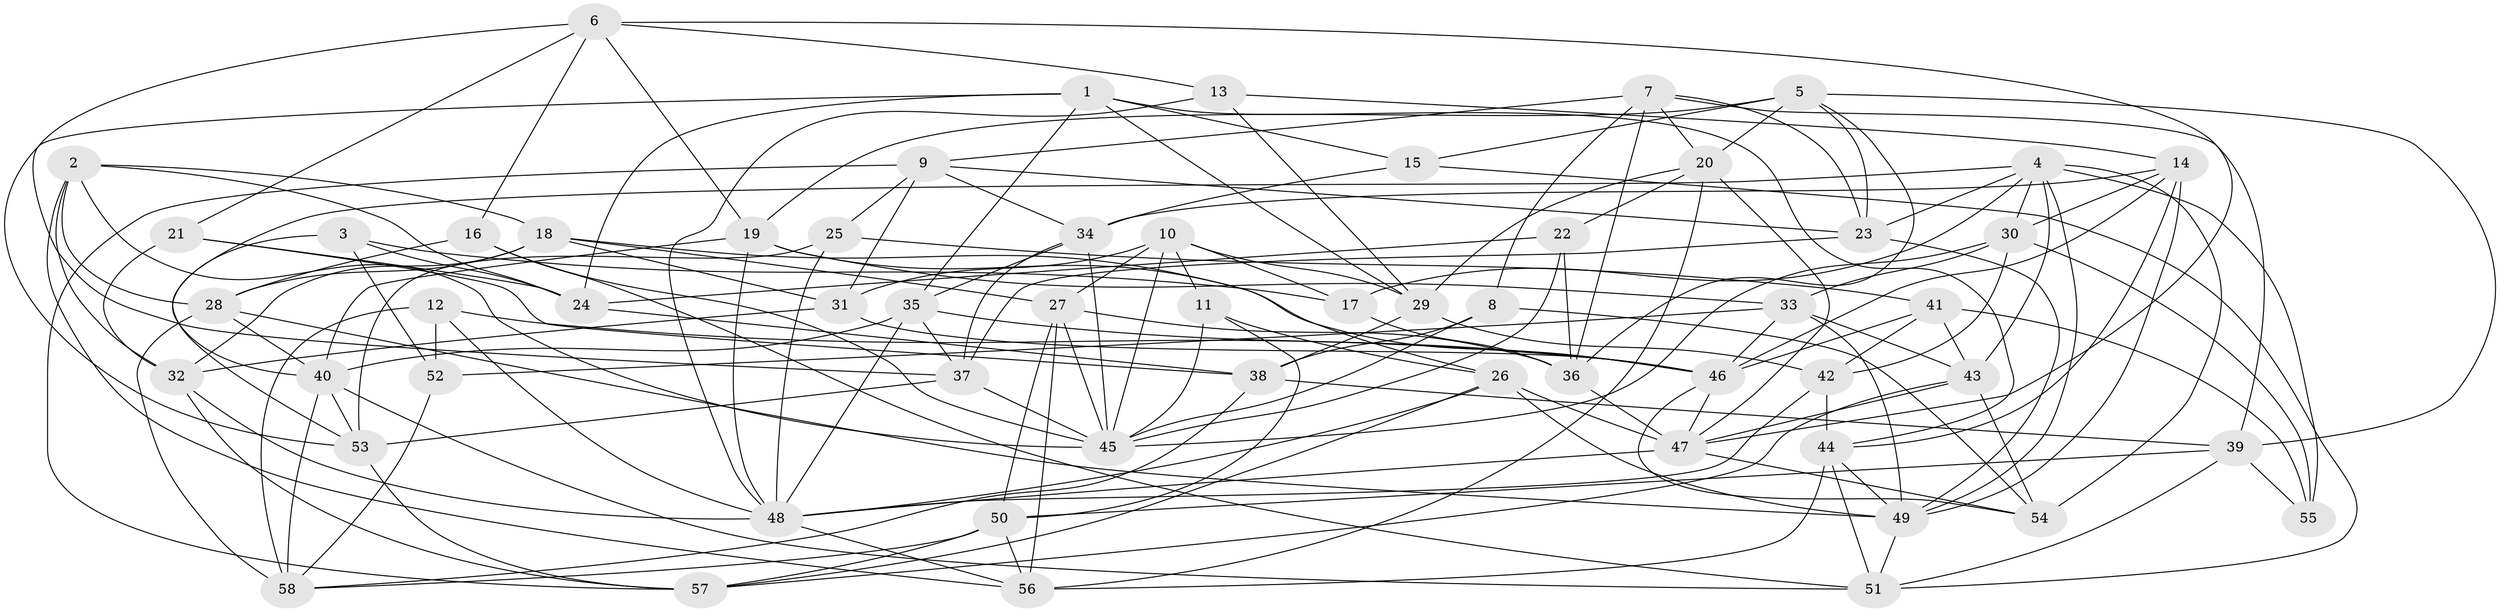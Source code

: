 // original degree distribution, {4: 1.0}
// Generated by graph-tools (version 1.1) at 2025/26/03/09/25 03:26:53]
// undirected, 58 vertices, 168 edges
graph export_dot {
graph [start="1"]
  node [color=gray90,style=filled];
  1;
  2;
  3;
  4;
  5;
  6;
  7;
  8;
  9;
  10;
  11;
  12;
  13;
  14;
  15;
  16;
  17;
  18;
  19;
  20;
  21;
  22;
  23;
  24;
  25;
  26;
  27;
  28;
  29;
  30;
  31;
  32;
  33;
  34;
  35;
  36;
  37;
  38;
  39;
  40;
  41;
  42;
  43;
  44;
  45;
  46;
  47;
  48;
  49;
  50;
  51;
  52;
  53;
  54;
  55;
  56;
  57;
  58;
  1 -- 15 [weight=1.0];
  1 -- 24 [weight=1.0];
  1 -- 29 [weight=1.0];
  1 -- 35 [weight=1.0];
  1 -- 44 [weight=1.0];
  1 -- 53 [weight=1.0];
  2 -- 18 [weight=1.0];
  2 -- 24 [weight=1.0];
  2 -- 28 [weight=1.0];
  2 -- 32 [weight=1.0];
  2 -- 45 [weight=1.0];
  2 -- 56 [weight=1.0];
  3 -- 17 [weight=1.0];
  3 -- 24 [weight=1.0];
  3 -- 52 [weight=3.0];
  3 -- 53 [weight=1.0];
  4 -- 17 [weight=1.0];
  4 -- 23 [weight=1.0];
  4 -- 30 [weight=1.0];
  4 -- 40 [weight=2.0];
  4 -- 43 [weight=1.0];
  4 -- 49 [weight=1.0];
  4 -- 54 [weight=2.0];
  4 -- 55 [weight=1.0];
  5 -- 15 [weight=1.0];
  5 -- 19 [weight=1.0];
  5 -- 20 [weight=1.0];
  5 -- 23 [weight=1.0];
  5 -- 36 [weight=1.0];
  5 -- 39 [weight=1.0];
  6 -- 13 [weight=1.0];
  6 -- 16 [weight=1.0];
  6 -- 19 [weight=1.0];
  6 -- 21 [weight=1.0];
  6 -- 37 [weight=1.0];
  6 -- 47 [weight=1.0];
  7 -- 8 [weight=1.0];
  7 -- 9 [weight=1.0];
  7 -- 20 [weight=1.0];
  7 -- 23 [weight=1.0];
  7 -- 36 [weight=1.0];
  7 -- 39 [weight=1.0];
  8 -- 38 [weight=1.0];
  8 -- 45 [weight=1.0];
  8 -- 54 [weight=1.0];
  9 -- 23 [weight=1.0];
  9 -- 25 [weight=1.0];
  9 -- 31 [weight=1.0];
  9 -- 34 [weight=1.0];
  9 -- 57 [weight=1.0];
  10 -- 11 [weight=1.0];
  10 -- 17 [weight=1.0];
  10 -- 27 [weight=1.0];
  10 -- 29 [weight=1.0];
  10 -- 31 [weight=1.0];
  10 -- 45 [weight=1.0];
  11 -- 26 [weight=1.0];
  11 -- 45 [weight=1.0];
  11 -- 50 [weight=1.0];
  12 -- 46 [weight=1.0];
  12 -- 48 [weight=1.0];
  12 -- 52 [weight=1.0];
  12 -- 58 [weight=1.0];
  13 -- 14 [weight=1.0];
  13 -- 29 [weight=1.0];
  13 -- 48 [weight=1.0];
  14 -- 30 [weight=1.0];
  14 -- 34 [weight=1.0];
  14 -- 44 [weight=1.0];
  14 -- 46 [weight=1.0];
  14 -- 49 [weight=1.0];
  15 -- 34 [weight=1.0];
  15 -- 51 [weight=1.0];
  16 -- 28 [weight=1.0];
  16 -- 45 [weight=1.0];
  16 -- 51 [weight=1.0];
  17 -- 36 [weight=1.0];
  18 -- 27 [weight=1.0];
  18 -- 28 [weight=1.0];
  18 -- 31 [weight=1.0];
  18 -- 32 [weight=1.0];
  18 -- 46 [weight=1.0];
  19 -- 26 [weight=1.0];
  19 -- 33 [weight=1.0];
  19 -- 40 [weight=1.0];
  19 -- 48 [weight=1.0];
  20 -- 22 [weight=1.0];
  20 -- 29 [weight=1.0];
  20 -- 47 [weight=1.0];
  20 -- 56 [weight=1.0];
  21 -- 24 [weight=1.0];
  21 -- 32 [weight=1.0];
  21 -- 38 [weight=1.0];
  22 -- 24 [weight=1.0];
  22 -- 36 [weight=1.0];
  22 -- 45 [weight=1.0];
  23 -- 37 [weight=1.0];
  23 -- 49 [weight=1.0];
  24 -- 38 [weight=1.0];
  25 -- 41 [weight=1.0];
  25 -- 48 [weight=1.0];
  25 -- 53 [weight=1.0];
  26 -- 47 [weight=1.0];
  26 -- 48 [weight=1.0];
  26 -- 49 [weight=1.0];
  26 -- 57 [weight=1.0];
  27 -- 36 [weight=1.0];
  27 -- 45 [weight=1.0];
  27 -- 50 [weight=1.0];
  27 -- 56 [weight=1.0];
  28 -- 40 [weight=1.0];
  28 -- 49 [weight=1.0];
  28 -- 58 [weight=1.0];
  29 -- 38 [weight=1.0];
  29 -- 42 [weight=1.0];
  30 -- 33 [weight=1.0];
  30 -- 42 [weight=1.0];
  30 -- 45 [weight=1.0];
  30 -- 55 [weight=1.0];
  31 -- 32 [weight=1.0];
  31 -- 46 [weight=2.0];
  32 -- 48 [weight=1.0];
  32 -- 57 [weight=1.0];
  33 -- 43 [weight=1.0];
  33 -- 46 [weight=1.0];
  33 -- 49 [weight=1.0];
  33 -- 52 [weight=1.0];
  34 -- 35 [weight=1.0];
  34 -- 37 [weight=1.0];
  34 -- 45 [weight=1.0];
  35 -- 37 [weight=1.0];
  35 -- 40 [weight=1.0];
  35 -- 46 [weight=1.0];
  35 -- 48 [weight=1.0];
  36 -- 47 [weight=1.0];
  37 -- 45 [weight=1.0];
  37 -- 53 [weight=1.0];
  38 -- 39 [weight=1.0];
  38 -- 58 [weight=1.0];
  39 -- 50 [weight=1.0];
  39 -- 51 [weight=1.0];
  39 -- 55 [weight=1.0];
  40 -- 51 [weight=1.0];
  40 -- 53 [weight=1.0];
  40 -- 58 [weight=1.0];
  41 -- 42 [weight=2.0];
  41 -- 43 [weight=1.0];
  41 -- 46 [weight=1.0];
  41 -- 55 [weight=1.0];
  42 -- 44 [weight=1.0];
  42 -- 48 [weight=1.0];
  43 -- 47 [weight=1.0];
  43 -- 54 [weight=1.0];
  43 -- 57 [weight=1.0];
  44 -- 49 [weight=1.0];
  44 -- 51 [weight=1.0];
  44 -- 56 [weight=1.0];
  46 -- 47 [weight=1.0];
  46 -- 54 [weight=1.0];
  47 -- 48 [weight=1.0];
  47 -- 54 [weight=1.0];
  48 -- 56 [weight=1.0];
  49 -- 51 [weight=1.0];
  50 -- 56 [weight=1.0];
  50 -- 57 [weight=1.0];
  50 -- 58 [weight=1.0];
  52 -- 58 [weight=1.0];
  53 -- 57 [weight=1.0];
}
